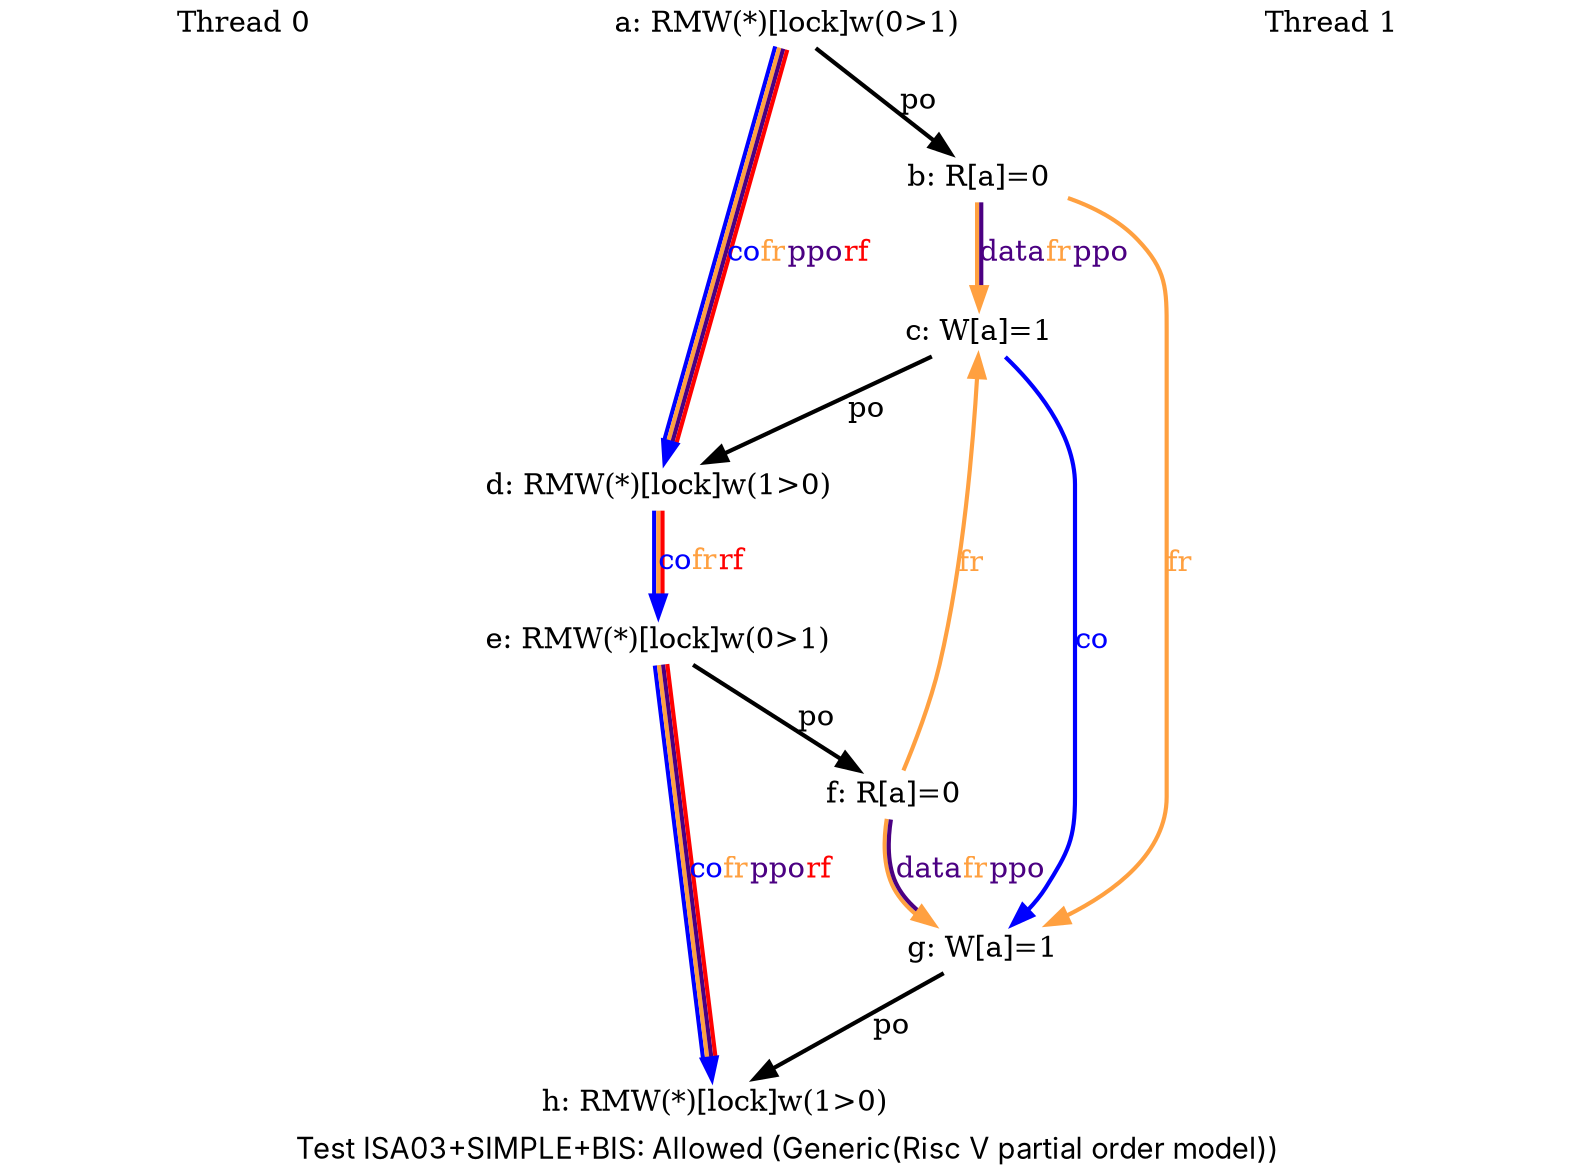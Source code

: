 digraph G {

splines=spline;
pad="0.000000";
fontname="SF Pro Display";

/* legend */
fontsize=14;
label="Test ISA03+SIMPLE+BIS: Allowed (Generic(Risc V partial order model))";


/* the unlocked events */
proc0_label_node [shape=none, fontsize=14, label="Thread 0", pos="1.000000,4.050000!", fixedsize=true, width=3.250000, height=0.281250]
eiid0 [label="a: RMW(*)[lock]w(0>1)", shape="none", fontsize=14, pos="1.000000,3.375000!", fixedsize="false", height="0.194444", width="3.500000"];
eiid1 [label="b: R[a]=0", shape="none", fontsize=14, pos="1.000000,2.250000!", fixedsize="false", height="0.194444", width="1.166667"];
eiid2 [label="c: W[a]=1", shape="none", fontsize=14, pos="1.000000,1.125000!", fixedsize="false", height="0.194444", width="1.166667"];
eiid3 [label="d: RMW(*)[lock]w(1>0)", shape="none", fontsize=14, pos="1.000000,0.000000!", fixedsize="false", height="0.194444", width="3.500000"];
proc1_label_node [shape=none, fontsize=14, label="Thread 1", pos="6.000000,4.050000!", fixedsize=true, width=3.250000, height=0.281250]
eiid4 [label="e: RMW(*)[lock]w(0>1)", shape="none", fontsize=14, pos="6.000000,3.375000!", fixedsize="false", height="0.194444", width="3.500000"];
eiid5 [label="f: R[a]=0", shape="none", fontsize=14, pos="6.000000,2.250000!", fixedsize="false", height="0.194444", width="1.166667"];
eiid6 [label="g: W[a]=1", shape="none", fontsize=14, pos="6.000000,1.125000!", fixedsize="false", height="0.194444", width="1.166667"];
eiid7 [label="h: RMW(*)[lock]w(1>0)", shape="none", fontsize=14, pos="6.000000,0.000000!", fixedsize="false", height="0.194444", width="3.500000"];

/* the intra_causality_data edges */


/* the intra_causality_control edges */

/* the poi edges */
/* the rfmap edges */


/* The viewed-before edges */
eiid0 -> eiid1 [label=<<font color="black">po</font>>, color="black", fontsize=14, penwidth="2.000000", arrowsize="1.000000"];
eiid0 -> eiid3 [label=<<font color="blue">co</font><font color="#ffa040">fr</font><font color="indigo">ppo</font><font color="red">rf</font>>, color="blue:#ffa040:indigo:red", fontsize=14, penwidth="2.000000", arrowsize="1.000000"];
eiid1 -> eiid2 [label=<<font color="indigo">data</font><font color="#ffa040">fr</font><font color="indigo">ppo</font>>, color="#ffa040:indigo", fontsize=14, penwidth="2.000000", arrowsize="1.000000"];
eiid1 -> eiid6 [label=<<font color="#ffa040">fr</font>>, color="#ffa040", fontsize=14, penwidth="2.000000", arrowsize="1.000000"];
eiid2 -> eiid3 [label=<<font color="black">po</font>>, color="black", fontsize=14, penwidth="2.000000", arrowsize="1.000000"];
eiid2 -> eiid6 [label=<<font color="blue">co</font>>, color="blue", fontsize=14, penwidth="2.000000", arrowsize="1.000000"];
eiid3 -> eiid4 [label=<<font color="blue">co</font><font color="#ffa040">fr</font><font color="red">rf</font>>, color="blue:#ffa040:red", fontsize=14, penwidth="2.000000", arrowsize="1.000000"];
eiid4 -> eiid5 [label=<<font color="black">po</font>>, color="black", fontsize=14, penwidth="2.000000", arrowsize="1.000000"];
eiid4 -> eiid7 [label=<<font color="blue">co</font><font color="#ffa040">fr</font><font color="indigo">ppo</font><font color="red">rf</font>>, color="blue:#ffa040:indigo:red", fontsize=14, penwidth="2.000000", arrowsize="1.000000"];
eiid5 -> eiid2 [label=<<font color="#ffa040">fr</font>>, color="#ffa040", fontsize=14, penwidth="2.000000", arrowsize="1.000000"];
eiid5 -> eiid6 [label=<<font color="indigo">data</font><font color="#ffa040">fr</font><font color="indigo">ppo</font>>, color="#ffa040:indigo", fontsize=14, penwidth="2.000000", arrowsize="1.000000"];
eiid6 -> eiid7 [label=<<font color="black">po</font>>, color="black", fontsize=14, penwidth="2.000000", arrowsize="1.000000"];
}
digraph G {

splines=spline;
pad="0.000000";
fontname="SF Pro Display";

/* legend */
fontsize=14;
label="Test ISA03+SIMPLE+BIS: Allowed (Generic(Risc V partial order model))";


/* the unlocked events */
proc0_label_node [shape=none, fontsize=14, label="Thread 0", pos="1.000000,4.050000!", fixedsize=true, width=3.250000, height=0.281250]
eiid0 [label="a: RMW(*)[lock]w(0>1)", shape="none", fontsize=14, pos="1.000000,3.375000!", fixedsize="false", height="0.194444", width="3.500000"];
eiid1 [label="b: R[a]=0", shape="none", fontsize=14, pos="1.000000,2.250000!", fixedsize="false", height="0.194444", width="1.166667"];
eiid2 [label="c: W[a]=1", shape="none", fontsize=14, pos="1.000000,1.125000!", fixedsize="false", height="0.194444", width="1.166667"];
eiid3 [label="d: RMW(*)[lock]w(1>0)", shape="none", fontsize=14, pos="1.000000,0.000000!", fixedsize="false", height="0.194444", width="3.500000"];
proc1_label_node [shape=none, fontsize=14, label="Thread 1", pos="6.000000,4.050000!", fixedsize=true, width=3.250000, height=0.281250]
eiid4 [label="e: RMW(*)[lock]w(0>1)", shape="none", fontsize=14, pos="6.000000,3.375000!", fixedsize="false", height="0.194444", width="3.500000"];
eiid5 [label="f: R[a]=0", shape="none", fontsize=14, pos="6.000000,2.250000!", fixedsize="false", height="0.194444", width="1.166667"];
eiid6 [label="g: W[a]=1", shape="none", fontsize=14, pos="6.000000,1.125000!", fixedsize="false", height="0.194444", width="1.166667"];
eiid7 [label="h: RMW(*)[lock]w(1>0)", shape="none", fontsize=14, pos="6.000000,0.000000!", fixedsize="false", height="0.194444", width="3.500000"];

/* the intra_causality_data edges */


/* the intra_causality_control edges */

/* the poi edges */
/* the rfmap edges */


/* The viewed-before edges */
eiid0 -> eiid1 [label=<<font color="black">po</font>>, color="black", fontsize=14, penwidth="2.000000", arrowsize="1.000000"];
eiid0 -> eiid3 [label=<<font color="blue">co</font><font color="#ffa040">fr</font><font color="indigo">ppo</font><font color="red">rf</font>>, color="blue:#ffa040:indigo:red", fontsize=14, penwidth="2.000000", arrowsize="1.000000"];
eiid1 -> eiid2 [label=<<font color="indigo">data</font><font color="#ffa040">fr</font><font color="indigo">ppo</font>>, color="#ffa040:indigo", fontsize=14, penwidth="2.000000", arrowsize="1.000000"];
eiid1 -> eiid6 [label=<<font color="#ffa040">fr</font>>, color="#ffa040", fontsize=14, penwidth="2.000000", arrowsize="1.000000"];
eiid2 -> eiid3 [label=<<font color="black">po</font>>, color="black", fontsize=14, penwidth="2.000000", arrowsize="1.000000"];
eiid3 -> eiid4 [label=<<font color="blue">co</font><font color="#ffa040">fr</font><font color="red">rf</font>>, color="blue:#ffa040:red", fontsize=14, penwidth="2.000000", arrowsize="1.000000"];
eiid4 -> eiid5 [label=<<font color="black">po</font>>, color="black", fontsize=14, penwidth="2.000000", arrowsize="1.000000"];
eiid4 -> eiid7 [label=<<font color="blue">co</font><font color="#ffa040">fr</font><font color="indigo">ppo</font><font color="red">rf</font>>, color="blue:#ffa040:indigo:red", fontsize=14, penwidth="2.000000", arrowsize="1.000000"];
eiid5 -> eiid2 [label=<<font color="#ffa040">fr</font>>, color="#ffa040", fontsize=14, penwidth="2.000000", arrowsize="1.000000"];
eiid5 -> eiid6 [label=<<font color="indigo">data</font><font color="#ffa040">fr</font><font color="indigo">ppo</font>>, color="#ffa040:indigo", fontsize=14, penwidth="2.000000", arrowsize="1.000000"];
eiid6 -> eiid2 [label=<<font color="blue">co</font>>, color="blue", fontsize=14, penwidth="2.000000", arrowsize="1.000000"];
eiid6 -> eiid7 [label=<<font color="black">po</font>>, color="black", fontsize=14, penwidth="2.000000", arrowsize="1.000000"];
}
digraph G {

splines=spline;
pad="0.000000";
fontname="SF Pro Display";

/* legend */
fontsize=14;
label="Test ISA03+SIMPLE+BIS: Allowed (Generic(Risc V partial order model))";


/* the unlocked events */
proc0_label_node [shape=none, fontsize=14, label="Thread 0", pos="1.000000,4.050000!", fixedsize=true, width=3.250000, height=0.281250]
eiid0 [label="a: RMW(*)[lock]w(0>1)", shape="none", fontsize=14, pos="1.000000,3.375000!", fixedsize="false", height="0.194444", width="3.500000"];
eiid1 [label="b: R[a]=0", shape="none", fontsize=14, pos="1.000000,2.250000!", fixedsize="false", height="0.194444", width="1.166667"];
eiid2 [label="c: W[a]=1", shape="none", fontsize=14, pos="1.000000,1.125000!", fixedsize="false", height="0.194444", width="1.166667"];
eiid3 [label="d: RMW(*)[lock]w(1>0)", shape="none", fontsize=14, pos="1.000000,0.000000!", fixedsize="false", height="0.194444", width="3.500000"];
proc1_label_node [shape=none, fontsize=14, label="Thread 1", pos="6.000000,4.050000!", fixedsize=true, width=3.250000, height=0.281250]
eiid4 [label="e: RMW(*)[lock]w(0>1)", shape="none", fontsize=14, pos="6.000000,3.375000!", fixedsize="false", height="0.194444", width="3.500000"];
eiid5 [label="f: R[a]=0", shape="none", fontsize=14, pos="6.000000,2.250000!", fixedsize="false", height="0.194444", width="1.166667"];
eiid6 [label="g: W[a]=1", shape="none", fontsize=14, pos="6.000000,1.125000!", fixedsize="false", height="0.194444", width="1.166667"];
eiid7 [label="h: RMW(*)[lock]w(1>0)", shape="none", fontsize=14, pos="6.000000,0.000000!", fixedsize="false", height="0.194444", width="3.500000"];

/* the intra_causality_data edges */


/* the intra_causality_control edges */

/* the poi edges */
/* the rfmap edges */


/* The viewed-before edges */
eiid0 -> eiid1 [label=<<font color="black">po</font>>, color="black", fontsize=14, penwidth="2.000000", arrowsize="1.000000"];
eiid0 -> eiid3 [label=<<font color="blue">co</font><font color="#ffa040">fr</font><font color="indigo">ppo</font><font color="red">rf</font>>, color="blue:#ffa040:indigo:red", fontsize=14, penwidth="2.000000", arrowsize="1.000000"];
eiid1 -> eiid2 [label=<<font color="indigo">data</font><font color="#ffa040">fr</font><font color="indigo">ppo</font>>, color="#ffa040:indigo", fontsize=14, penwidth="2.000000", arrowsize="1.000000"];
eiid1 -> eiid6 [label=<<font color="#ffa040">fr</font>>, color="#ffa040", fontsize=14, penwidth="2.000000", arrowsize="1.000000"];
eiid2 -> eiid3 [label=<<font color="black">po</font>>, color="black", fontsize=14, penwidth="2.000000", arrowsize="1.000000"];
eiid2 -> eiid6 [label=<<font color="blue">co</font>>, color="blue", fontsize=14, penwidth="2.000000", arrowsize="1.000000"];
eiid4 -> eiid5 [label=<<font color="black">po</font>>, color="black", fontsize=14, penwidth="2.000000", arrowsize="1.000000"];
eiid4 -> eiid7 [label=<<font color="blue">co</font><font color="#ffa040">fr</font><font color="indigo">ppo</font><font color="red">rf</font>>, color="blue:#ffa040:indigo:red", fontsize=14, penwidth="2.000000", arrowsize="1.000000"];
eiid5 -> eiid2 [label=<<font color="#ffa040">fr</font>>, color="#ffa040", fontsize=14, penwidth="2.000000", arrowsize="1.000000"];
eiid5 -> eiid6 [label=<<font color="indigo">data</font><font color="#ffa040">fr</font><font color="indigo">ppo</font>>, color="#ffa040:indigo", fontsize=14, penwidth="2.000000", arrowsize="1.000000"];
eiid6 -> eiid7 [label=<<font color="black">po</font>>, color="black", fontsize=14, penwidth="2.000000", arrowsize="1.000000"];
eiid7 -> eiid0 [label=<<font color="blue">co</font><font color="#ffa040">fr</font><font color="red">rf</font>>, color="blue:#ffa040:red", fontsize=14, penwidth="2.000000", arrowsize="1.000000"];
}
digraph G {

splines=spline;
pad="0.000000";
fontname="SF Pro Display";

/* legend */
fontsize=14;
label="Test ISA03+SIMPLE+BIS: Allowed (Generic(Risc V partial order model))";


/* the unlocked events */
proc0_label_node [shape=none, fontsize=14, label="Thread 0", pos="1.000000,4.050000!", fixedsize=true, width=3.250000, height=0.281250]
eiid0 [label="a: RMW(*)[lock]w(0>1)", shape="none", fontsize=14, pos="1.000000,3.375000!", fixedsize="false", height="0.194444", width="3.500000"];
eiid1 [label="b: R[a]=0", shape="none", fontsize=14, pos="1.000000,2.250000!", fixedsize="false", height="0.194444", width="1.166667"];
eiid2 [label="c: W[a]=1", shape="none", fontsize=14, pos="1.000000,1.125000!", fixedsize="false", height="0.194444", width="1.166667"];
eiid3 [label="d: RMW(*)[lock]w(1>0)", shape="none", fontsize=14, pos="1.000000,0.000000!", fixedsize="false", height="0.194444", width="3.500000"];
proc1_label_node [shape=none, fontsize=14, label="Thread 1", pos="6.000000,4.050000!", fixedsize=true, width=3.250000, height=0.281250]
eiid4 [label="e: RMW(*)[lock]w(0>1)", shape="none", fontsize=14, pos="6.000000,3.375000!", fixedsize="false", height="0.194444", width="3.500000"];
eiid5 [label="f: R[a]=0", shape="none", fontsize=14, pos="6.000000,2.250000!", fixedsize="false", height="0.194444", width="1.166667"];
eiid6 [label="g: W[a]=1", shape="none", fontsize=14, pos="6.000000,1.125000!", fixedsize="false", height="0.194444", width="1.166667"];
eiid7 [label="h: RMW(*)[lock]w(1>0)", shape="none", fontsize=14, pos="6.000000,0.000000!", fixedsize="false", height="0.194444", width="3.500000"];

/* the intra_causality_data edges */


/* the intra_causality_control edges */

/* the poi edges */
/* the rfmap edges */


/* The viewed-before edges */
eiid0 -> eiid1 [label=<<font color="black">po</font>>, color="black", fontsize=14, penwidth="2.000000", arrowsize="1.000000"];
eiid0 -> eiid3 [label=<<font color="blue">co</font><font color="#ffa040">fr</font><font color="indigo">ppo</font><font color="red">rf</font>>, color="blue:#ffa040:indigo:red", fontsize=14, penwidth="2.000000", arrowsize="1.000000"];
eiid1 -> eiid2 [label=<<font color="indigo">data</font><font color="#ffa040">fr</font><font color="indigo">ppo</font>>, color="#ffa040:indigo", fontsize=14, penwidth="2.000000", arrowsize="1.000000"];
eiid1 -> eiid6 [label=<<font color="#ffa040">fr</font>>, color="#ffa040", fontsize=14, penwidth="2.000000", arrowsize="1.000000"];
eiid2 -> eiid3 [label=<<font color="black">po</font>>, color="black", fontsize=14, penwidth="2.000000", arrowsize="1.000000"];
eiid4 -> eiid5 [label=<<font color="black">po</font>>, color="black", fontsize=14, penwidth="2.000000", arrowsize="1.000000"];
eiid4 -> eiid7 [label=<<font color="blue">co</font><font color="#ffa040">fr</font><font color="indigo">ppo</font><font color="red">rf</font>>, color="blue:#ffa040:indigo:red", fontsize=14, penwidth="2.000000", arrowsize="1.000000"];
eiid5 -> eiid2 [label=<<font color="#ffa040">fr</font>>, color="#ffa040", fontsize=14, penwidth="2.000000", arrowsize="1.000000"];
eiid5 -> eiid6 [label=<<font color="indigo">data</font><font color="#ffa040">fr</font><font color="indigo">ppo</font>>, color="#ffa040:indigo", fontsize=14, penwidth="2.000000", arrowsize="1.000000"];
eiid6 -> eiid2 [label=<<font color="blue">co</font>>, color="blue", fontsize=14, penwidth="2.000000", arrowsize="1.000000"];
eiid6 -> eiid7 [label=<<font color="black">po</font>>, color="black", fontsize=14, penwidth="2.000000", arrowsize="1.000000"];
eiid7 -> eiid0 [label=<<font color="blue">co</font><font color="#ffa040">fr</font><font color="red">rf</font>>, color="blue:#ffa040:red", fontsize=14, penwidth="2.000000", arrowsize="1.000000"];
}
